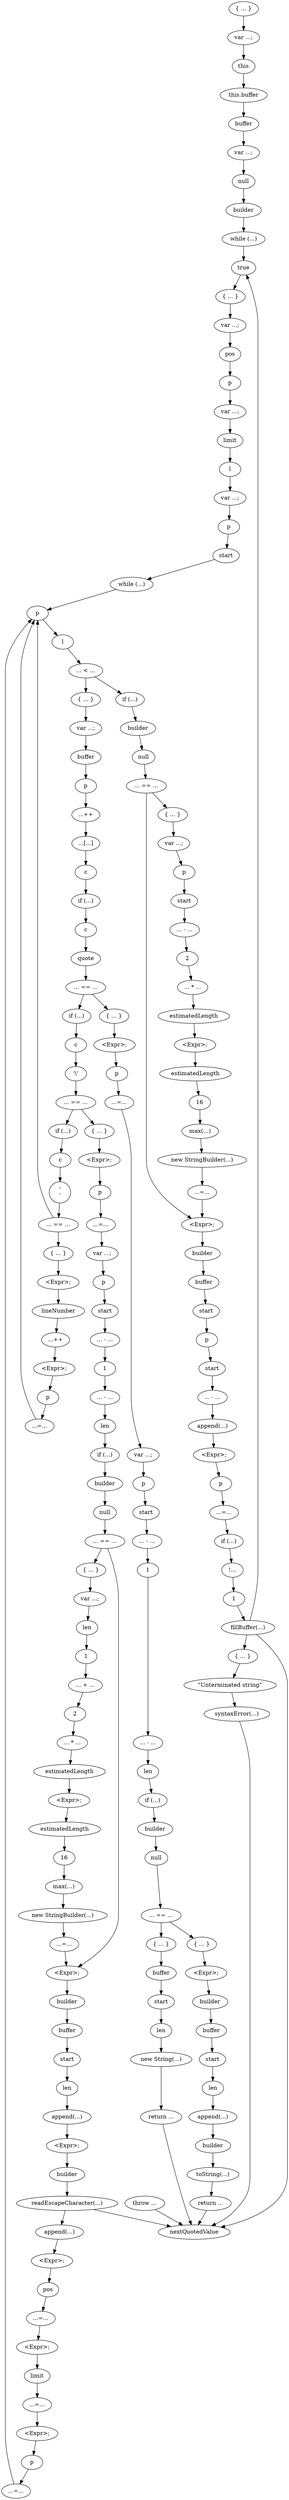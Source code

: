 digraph {
  compound=true;
  0[label="{ ... }"; ];
  1[label="var ...;"; ];
  2[label="this"; ];
  3[label="buffer"; ];
  4[label="var ...;"; ];
  5[label="this.buffer"; ];
  6[label="null"; ];
  7[label="builder"; ];
  8[label="while (...)"; ];
  9[label="true"; ];
  10[label="{ ... }"; ];
  11[label="var ...;"; ];
  12[label="pos"; ];
  13[label="p"; ];
  14[label="var ...;"; ];
  15[label="limit"; ];
  16[label="l"; ];
  17[label="var ...;"; ];
  18[label="p"; ];
  19[label="start"; ];
  20[label="while (...)"; ];
  21[label="p"; ];
  22[label="if (...)"; ];
  23[label="builder"; ];
  24[label="<Expr>;"; ];
  25[label="builder"; ];
  26[label="<Expr>;"; ];
  27[label="p"; ];
  28[label="if (...)"; ];
  29[label="!..."; ];
  30[label="... < ..."; ];
  31[label="{ ... }"; ];
  32[label="var ...;"; ];
  33[label="l"; ];
  34[label="buffer"; ];
  35[label="c"; ];
  36[label="if (...)"; ];
  37[label="...[...]"; ];
  38[label="p"; ];
  39[label="...++"; ];
  40[label="c"; ];
  41[label="... == ..."; ];
  42[label="{ ... }"; ];
  43[label="if (...)"; ];
  44[label="<Expr>;"; ];
  45[label="c"; ];
  46[label="quote"; ];
  47[label="p"; ];
  48[label="var ...;"; ];
  49[label="p"; ];
  50[label="len"; ];
  51[label="if (...)"; ];
  52[label="... - ..."; ];
  53[label="... - ..."; ];
  54[label="1"; ];
  55[label="start"; ];
  56[label="builder"; ];
  57[label="...=..."; ];
  58[label="... == ..."; ];
  59[label="{ ... }"; ];
  60[label="{ ... }"; ];
  61[label="buffer"; ];
  62[label="<Expr>;"; ];
  63[label="null"; ];
  64[label="return ..."; ];
  65[label="nextQuotedValue"; ];
  66[label="new String(...)"; ];
  67[label="start"; ];
  68[label="len"; ];
  69[label="builder"; ];
  70[label="return ..."; ];
  71[label="append(...)"; ];
  72[label="builder"; ];
  73[label="buffer"; ];
  74[label="start"; ];
  75[label="len"; ];
  76[label="toString(...)"; ];
  77[label="... == ..."; ];
  78[label="{ ... }"; ];
  79[label="if (...)"; ];
  80[label="<Expr>;"; ];
  81[label="c"; ];
  82[label="'\\'"; ];
  83[label="p"; ];
  84[label="var ...;"; ];
  85[label="p"; ];
  86[label="len"; ];
  87[label="if (...)"; ];
  88[label="... - ..."; ];
  89[label="... - ..."; ];
  90[label="1"; ];
  91[label="start"; ];
  92[label="builder"; ];
  93[label="<Expr>;"; ];
  94[label="builder"; ];
  95[label="<Expr>;"; ];
  96[label="builder"; ];
  97[label="<Expr>;"; ];
  98[label="pos"; ];
  99[label="<Expr>;"; ];
  100[label="limit"; ];
  101[label="<Expr>;"; ];
  102[label="p"; ];
  103[label="...=..."; ];
  104[label="... == ..."; ];
  105[label="{ ... }"; ];
  106[label="var ...;"; ];
  107[label="null"; ];
  108[label="len"; ];
  109[label="estimatedLength"; ];
  110[label="<Expr>;"; ];
  111[label="... * ..."; ];
  112[label="... + ..."; ];
  113[label="2"; ];
  114[label="1"; ];
  115[label="estimatedLength"; ];
  116[label="...=..."; ];
  117[label="new StringBuilder(...)"; ];
  118[label="max(...)"; ];
  119[label="16"; ];
  120[label="append(...)"; ];
  121[label="buffer"; ];
  122[label="start"; ];
  123[label="len"; ];
  124[label="append(...)"; ];
  125[label="readEscapeCharacter(...)"; ];
  126[label="...=..."; ];
  127[label="...=..."; ];
  128[label="...=..."; ];
  129[label="... == ..."; ];
  130[label="{ ... }"; ];
  131[label="<Expr>;"; ];
  132[label="'\n'"; ];
  133[label="lineNumber"; ];
  134[label="<Expr>;"; ];
  135[label="p"; ];
  136[label="...++"; ];
  137[label="...=..."; ];
  138[label="... == ..."; ];
  139[label="{ ... }"; ];
  140[label="var ...;"; ];
  141[label="null"; ];
  142[label="p"; ];
  143[label="estimatedLength"; ];
  144[label="<Expr>;"; ];
  145[label="... * ..."; ];
  146[label="... - ..."; ];
  147[label="2"; ];
  148[label="start"; ];
  149[label="estimatedLength"; ];
  150[label="...=..."; ];
  151[label="new StringBuilder(...)"; ];
  152[label="max(...)"; ];
  153[label="16"; ];
  154[label="append(...)"; ];
  155[label="buffer"; ];
  156[label="start"; ];
  157[label="p"; ];
  158[label="... - ..."; ];
  159[label="start"; ];
  160[label="...=..."; ];
  161[label="1"; ];
  162[label="{ ... }"; ];
  163[label="\"Unterminated string\""; ];
  164[label="fillBuffer(...)"; ];
  165[label="throw ..."; ];
  166[label="syntaxError(...)"; ];
  0 -> 1[];
  1 -> 2[];
  2 -> 5[];
  3 -> 4[];
  4 -> 6[];
  5 -> 3[];
  6 -> 7[];
  7 -> 8[];
  8 -> 9[];
  9 -> 10[];
  10 -> 11[];
  11 -> 12[];
  12 -> 13[];
  13 -> 14[];
  14 -> 15[];
  15 -> 16[];
  16 -> 17[];
  17 -> 18[];
  18 -> 19[];
  19 -> 20[];
  20 -> 21[];
  21 -> 33[];
  22 -> 23[];
  23 -> 141[];
  24 -> 25[];
  25 -> 155[];
  26 -> 27[];
  27 -> 160[];
  28 -> 29[];
  29 -> 161[];
  30 -> 22[];
  30 -> 31[];
  31 -> 32[];
  32 -> 34[];
  33 -> 30[];
  34 -> 38[];
  35 -> 36[];
  36 -> 40[];
  37 -> 35[];
  38 -> 39[];
  39 -> 37[];
  40 -> 46[];
  41 -> 42[];
  41 -> 43[];
  42 -> 44[];
  43 -> 45[];
  44 -> 47[];
  45 -> 82[];
  46 -> 41[];
  47 -> 57[];
  48 -> 49[];
  49 -> 55[];
  50 -> 51[];
  51 -> 56[];
  52 -> 50[];
  53 -> 54[];
  54 -> 52[];
  55 -> 53[];
  56 -> 63[];
  57 -> 48[];
  58 -> 59[];
  58 -> 60[];
  59 -> 61[];
  60 -> 62[];
  61 -> 67[];
  62 -> 69[];
  63 -> 58[];
  64 -> 65[];
  66 -> 64[];
  67 -> 68[];
  68 -> 66[];
  69 -> 73[];
  70 -> 65[];
  71 -> 72[];
  72 -> 76[];
  73 -> 74[];
  74 -> 75[];
  75 -> 71[];
  76 -> 70[];
  77 -> 78[];
  77 -> 79[];
  78 -> 80[];
  79 -> 81[];
  80 -> 83[];
  81 -> 132[];
  82 -> 77[];
  83 -> 103[];
  84 -> 85[];
  85 -> 91[];
  86 -> 87[];
  87 -> 92[];
  88 -> 86[];
  89 -> 90[];
  90 -> 88[];
  91 -> 89[];
  92 -> 107[];
  93 -> 94[];
  94 -> 121[];
  95 -> 96[];
  96 -> 125[];
  97 -> 98[];
  98 -> 126[];
  99 -> 100[];
  100 -> 127[];
  101 -> 102[];
  102 -> 128[];
  103 -> 84[];
  104 -> 93[];
  104 -> 105[];
  105 -> 106[];
  106 -> 108[];
  107 -> 104[];
  108 -> 114[];
  109 -> 110[];
  110 -> 115[];
  111 -> 109[];
  112 -> 113[];
  113 -> 111[];
  114 -> 112[];
  115 -> 119[];
  116 -> 93[];
  117 -> 116[];
  118 -> 117[];
  119 -> 118[];
  120 -> 95[];
  121 -> 122[];
  122 -> 123[];
  123 -> 120[];
  124 -> 97[];
  125 -> 65[];
  125 -> 124[];
  126 -> 99[];
  127 -> 101[];
  128 -> 21[];
  129 -> 21[];
  129 -> 130[];
  130 -> 131[];
  131 -> 133[];
  132 -> 129[];
  133 -> 136[];
  134 -> 135[];
  135 -> 137[];
  136 -> 134[];
  137 -> 21[];
  138 -> 24[];
  138 -> 139[];
  139 -> 140[];
  140 -> 142[];
  141 -> 138[];
  142 -> 148[];
  143 -> 144[];
  144 -> 149[];
  145 -> 143[];
  146 -> 147[];
  147 -> 145[];
  148 -> 146[];
  149 -> 153[];
  150 -> 24[];
  151 -> 150[];
  152 -> 151[];
  153 -> 152[];
  154 -> 26[];
  155 -> 156[];
  156 -> 157[];
  157 -> 159[];
  158 -> 154[];
  159 -> 158[];
  160 -> 28[];
  161 -> 164[];
  162 -> 163[];
  163 -> 166[];
  164 -> 65[];
  164 -> 9[];
  164 -> 162[];
  165 -> 65[];
  166 -> 65[];
}
